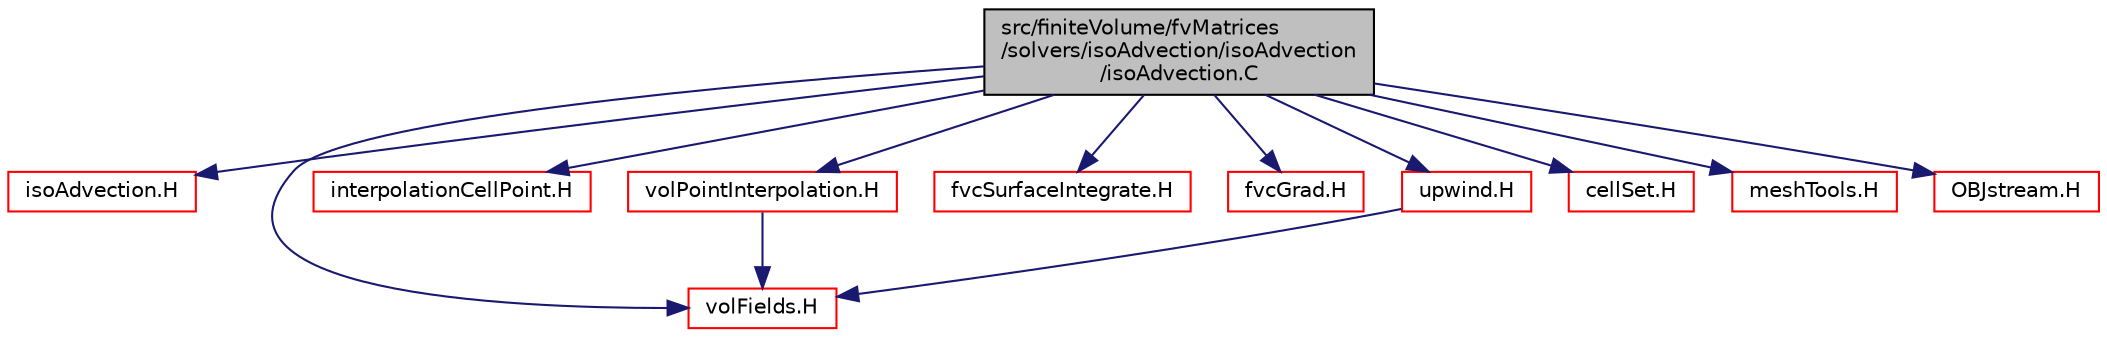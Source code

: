 digraph "src/finiteVolume/fvMatrices/solvers/isoAdvection/isoAdvection/isoAdvection.C"
{
  bgcolor="transparent";
  edge [fontname="Helvetica",fontsize="10",labelfontname="Helvetica",labelfontsize="10"];
  node [fontname="Helvetica",fontsize="10",shape=record];
  Node1 [label="src/finiteVolume/fvMatrices\l/solvers/isoAdvection/isoAdvection\l/isoAdvection.C",height=0.2,width=0.4,color="black", fillcolor="grey75", style="filled" fontcolor="black"];
  Node1 -> Node2 [color="midnightblue",fontsize="10",style="solid",fontname="Helvetica"];
  Node2 [label="isoAdvection.H",height=0.2,width=0.4,color="red",URL="$isoAdvection_8H.html"];
  Node1 -> Node3 [color="midnightblue",fontsize="10",style="solid",fontname="Helvetica"];
  Node3 [label="volFields.H",height=0.2,width=0.4,color="red",URL="$volFields_8H.html"];
  Node1 -> Node4 [color="midnightblue",fontsize="10",style="solid",fontname="Helvetica"];
  Node4 [label="interpolationCellPoint.H",height=0.2,width=0.4,color="red",URL="$interpolationCellPoint_8H.html"];
  Node1 -> Node5 [color="midnightblue",fontsize="10",style="solid",fontname="Helvetica"];
  Node5 [label="volPointInterpolation.H",height=0.2,width=0.4,color="red",URL="$volPointInterpolation_8H.html"];
  Node5 -> Node3 [color="midnightblue",fontsize="10",style="solid",fontname="Helvetica"];
  Node1 -> Node6 [color="midnightblue",fontsize="10",style="solid",fontname="Helvetica"];
  Node6 [label="fvcSurfaceIntegrate.H",height=0.2,width=0.4,color="red",URL="$fvcSurfaceIntegrate_8H.html",tooltip="Surface integrate surfaceField creating a volField. Surface sum a surfaceField creating a volField..."];
  Node1 -> Node7 [color="midnightblue",fontsize="10",style="solid",fontname="Helvetica"];
  Node7 [label="fvcGrad.H",height=0.2,width=0.4,color="red",URL="$fvcGrad_8H.html",tooltip="Calculate the gradient of the given field. "];
  Node1 -> Node8 [color="midnightblue",fontsize="10",style="solid",fontname="Helvetica"];
  Node8 [label="upwind.H",height=0.2,width=0.4,color="red",URL="$upwind_8H.html"];
  Node8 -> Node3 [color="midnightblue",fontsize="10",style="solid",fontname="Helvetica"];
  Node1 -> Node9 [color="midnightblue",fontsize="10",style="solid",fontname="Helvetica"];
  Node9 [label="cellSet.H",height=0.2,width=0.4,color="red",URL="$cellSet_8H.html"];
  Node1 -> Node10 [color="midnightblue",fontsize="10",style="solid",fontname="Helvetica"];
  Node10 [label="meshTools.H",height=0.2,width=0.4,color="red",URL="$meshTools_8H.html"];
  Node1 -> Node11 [color="midnightblue",fontsize="10",style="solid",fontname="Helvetica"];
  Node11 [label="OBJstream.H",height=0.2,width=0.4,color="red",URL="$OBJstream_8H.html"];
}
